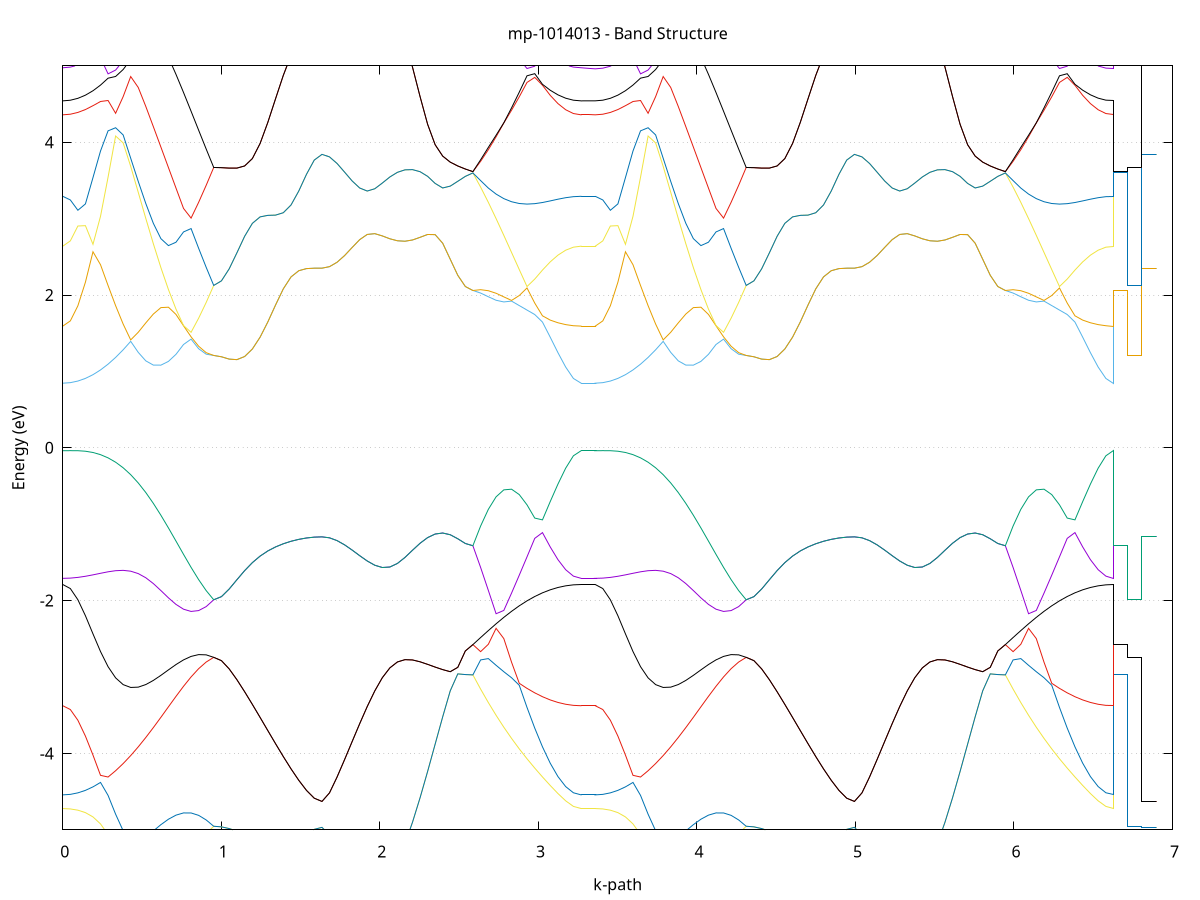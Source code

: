 set title 'mp-1014013 - Band Structure'
set xlabel 'k-path'
set ylabel 'Energy (eV)'
set grid y
set yrange [-5:5]
set terminal png size 800,600
set output 'mp-1014013_bands_gnuplot.png'
plot '-' using 1:2 with lines notitle, '-' using 1:2 with lines notitle, '-' using 1:2 with lines notitle, '-' using 1:2 with lines notitle, '-' using 1:2 with lines notitle, '-' using 1:2 with lines notitle, '-' using 1:2 with lines notitle, '-' using 1:2 with lines notitle, '-' using 1:2 with lines notitle, '-' using 1:2 with lines notitle, '-' using 1:2 with lines notitle, '-' using 1:2 with lines notitle, '-' using 1:2 with lines notitle, '-' using 1:2 with lines notitle, '-' using 1:2 with lines notitle, '-' using 1:2 with lines notitle, '-' using 1:2 with lines notitle, '-' using 1:2 with lines notitle, '-' using 1:2 with lines notitle, '-' using 1:2 with lines notitle, '-' using 1:2 with lines notitle, '-' using 1:2 with lines notitle, '-' using 1:2 with lines notitle, '-' using 1:2 with lines notitle
0.000000 -15.008397
0.047601 -15.000997
0.095202 -14.978597
0.142803 -14.941497
0.190404 -14.889497
0.238005 -14.822697
0.285606 -14.741297
0.333208 -14.645397
0.380809 -14.534997
0.428410 -14.410397
0.476011 -14.271797
0.523612 -14.119297
0.571213 -13.953297
0.618814 -13.773997
0.666415 -13.581897
0.714016 -13.377497
0.761617 -13.161297
0.809218 -12.933997
0.856819 -12.696397
0.904420 -12.449597
0.952021 -12.194697
0.952021 -12.194697
1.000794 -12.191097
1.049567 -12.180097
1.098339 -12.162297
1.147112 -12.138097
1.195885 -12.108197
1.244657 -12.073697
1.293430 -12.035797
1.342203 -11.996297
1.390976 -11.956897
1.439748 -11.919997
1.488521 -11.887697
1.537294 -11.862597
1.586066 -11.846597
1.634839 -11.840997
1.634839 -11.840997
1.682440 -11.873397
1.730041 -11.963097
1.777642 -12.093197
1.825243 -12.246897
1.872844 -12.411997
1.920445 -12.579997
1.968046 -12.745597
2.015647 -12.905097
2.063249 -13.056197
2.110850 -13.197197
2.158451 -13.326997
2.206052 -13.444597
2.253653 -13.549497
2.301254 -13.641097
2.348855 -13.719197
2.396456 -13.783397
2.444057 -13.833497
2.491658 -13.869397
2.539259 -13.890997
2.586860 -13.898197
2.586860 -13.898197
2.635633 -14.035797
2.684406 -14.168197
2.733178 -14.293797
2.781951 -14.411597
2.830724 -14.520597
2.879496 -14.619897
2.928269 -14.708997
2.977042 -14.787197
3.025814 -14.854097
3.074587 -14.909297
3.123360 -14.952497
3.172132 -14.983497
3.220905 -15.002197
3.269678 -15.008397
3.269678 -15.008397
3.314258 -15.008397
3.358837 -15.008397
3.358837 -15.008397
3.406439 -15.000997
3.454040 -14.978597
3.501641 -14.941497
3.549242 -14.889497
3.596843 -14.822697
3.644444 -14.741297
3.692045 -14.645397
3.739646 -14.534997
3.787247 -14.410397
3.834848 -14.271797
3.882449 -14.119297
3.930050 -13.953297
3.977651 -13.773997
4.025252 -13.581897
4.072854 -13.377497
4.120455 -13.161297
4.168056 -12.933997
4.215657 -12.696397
4.263258 -12.449597
4.310859 -12.194697
4.310859 -12.194697
4.359632 -12.191097
4.408404 -12.180097
4.457177 -12.162297
4.505950 -12.138097
4.554722 -12.108197
4.603495 -12.073697
4.652268 -12.035797
4.701040 -11.996297
4.749813 -11.956897
4.798586 -11.919997
4.847358 -11.887697
4.896131 -11.862597
4.944904 -11.846597
4.993676 -11.840997
4.993676 -11.840997
5.041277 -11.873397
5.088878 -11.963097
5.136480 -12.093197
5.184081 -12.246897
5.231682 -12.411997
5.279283 -12.579997
5.326884 -12.745597
5.374485 -12.905097
5.422086 -13.056197
5.469687 -13.197197
5.517288 -13.326997
5.564889 -13.444597
5.612490 -13.549497
5.660091 -13.641097
5.707692 -13.719197
5.755293 -13.783397
5.802895 -13.833497
5.850496 -13.869397
5.898097 -13.890997
5.945698 -13.898197
5.945698 -13.898197
5.994470 -14.035797
6.043243 -14.168197
6.092016 -14.293797
6.140788 -14.411597
6.189561 -14.520597
6.238334 -14.619897
6.287107 -14.708997
6.335879 -14.787197
6.384652 -14.854097
6.433425 -14.909297
6.482197 -14.952497
6.530970 -14.983497
6.579743 -15.002197
6.628515 -15.008397
6.628515 -13.898197
6.673095 -13.898197
6.717675 -13.898197
6.717675 -12.194697
6.762255 -12.194697
6.806835 -12.194697
6.806835 -11.840997
6.851414 -11.840997
6.895994 -11.840997
e
0.000000 -12.536397
0.047601 -12.528697
0.095202 -12.505397
0.142803 -12.466497
0.190404 -12.412197
0.238005 -12.342397
0.285606 -12.257197
0.333208 -12.156597
0.380809 -12.040697
0.428410 -11.909497
0.476011 -11.763197
0.523612 -11.601697
0.571213 -11.425397
0.618814 -11.234197
0.666415 -11.028297
0.714016 -10.867097
0.761617 -11.131097
0.809218 -11.398897
0.856819 -11.667297
0.904420 -11.933297
0.952021 -12.194697
0.952021 -12.194697
1.000794 -12.191097
1.049567 -12.180097
1.098339 -12.162297
1.147112 -12.138097
1.195885 -12.108197
1.244657 -12.073697
1.293430 -12.035797
1.342203 -11.996297
1.390976 -11.956897
1.439748 -11.919997
1.488521 -11.887697
1.537294 -11.862597
1.586066 -11.846597
1.634839 -11.840997
1.634839 -11.840997
1.682440 -11.873397
1.730041 -11.963097
1.777642 -12.093197
1.825243 -12.246897
1.872844 -12.411997
1.920445 -12.579997
1.968046 -12.745597
2.015647 -12.905097
2.063249 -13.056197
2.110850 -13.197197
2.158451 -13.326997
2.206052 -13.444597
2.253653 -13.549497
2.301254 -13.641097
2.348855 -13.719197
2.396456 -13.783397
2.444057 -13.833497
2.491658 -13.869397
2.539259 -13.890997
2.586860 -13.898197
2.586860 -13.898197
2.635633 -13.756697
2.684406 -13.613297
2.733178 -13.469997
2.781951 -13.329197
2.830724 -13.193297
2.879496 -13.064797
2.928269 -12.946397
2.977042 -12.840297
3.025814 -12.748497
3.074587 -12.672497
3.123360 -12.612997
3.172132 -12.570397
3.220905 -12.544897
3.269678 -12.536397
3.269678 -12.536397
3.314258 -12.536397
3.358837 -12.536397
3.358837 -12.536397
3.406439 -12.528697
3.454040 -12.505397
3.501641 -12.466497
3.549242 -12.412197
3.596843 -12.342397
3.644444 -12.257197
3.692045 -12.156597
3.739646 -12.040697
3.787247 -11.909497
3.834848 -11.763197
3.882449 -11.601697
3.930050 -11.425397
3.977651 -11.234197
4.025252 -11.028297
4.072854 -10.867097
4.120455 -11.131097
4.168056 -11.398997
4.215657 -11.667297
4.263258 -11.933297
4.310859 -12.194697
4.310859 -12.194697
4.359632 -12.191097
4.408404 -12.180097
4.457177 -12.162297
4.505950 -12.138097
4.554722 -12.108197
4.603495 -12.073697
4.652268 -12.035797
4.701040 -11.996297
4.749813 -11.956897
4.798586 -11.919997
4.847358 -11.887697
4.896131 -11.862597
4.944904 -11.846597
4.993676 -11.840997
4.993676 -11.840997
5.041277 -11.873397
5.088878 -11.963097
5.136480 -12.093197
5.184081 -12.246897
5.231682 -12.411997
5.279283 -12.579997
5.326884 -12.745597
5.374485 -12.905097
5.422086 -13.056197
5.469687 -13.197197
5.517288 -13.326997
5.564889 -13.444597
5.612490 -13.549497
5.660091 -13.641097
5.707692 -13.719197
5.755293 -13.783397
5.802895 -13.833497
5.850496 -13.869397
5.898097 -13.890997
5.945698 -13.898197
5.945698 -13.898197
5.994470 -13.756697
6.043243 -13.613297
6.092016 -13.469997
6.140788 -13.329197
6.189561 -13.193297
6.238334 -13.064797
6.287107 -12.946397
6.335879 -12.840297
6.384652 -12.748497
6.433425 -12.672497
6.482197 -12.612997
6.530970 -12.570397
6.579743 -12.544897
6.628515 -12.536397
6.628515 -13.898197
6.673095 -13.898197
6.717675 -13.898197
6.717675 -12.194697
6.762255 -12.194697
6.806835 -12.194697
6.806835 -11.840997
6.851414 -11.840997
6.895994 -11.840997
e
0.000000 -9.184197
0.047601 -9.186797
0.095202 -9.194997
0.142803 -9.209997
0.190404 -9.234097
0.238005 -9.270097
0.285606 -9.321597
0.333208 -9.392697
0.380809 -9.487397
0.428410 -9.608897
0.476011 -9.758897
0.523612 -9.937197
0.571213 -10.141297
0.618814 -10.367497
0.666415 -10.610997
0.714016 -10.807997
0.761617 -10.573297
0.809218 -10.324697
0.856819 -10.062197
0.904420 -9.786297
0.952021 -9.497497
0.952021 -9.497497
1.000794 -9.500697
1.049567 -9.510297
1.098339 -9.526397
1.147112 -9.548697
1.195885 -9.576997
1.244657 -9.610797
1.293430 -9.648897
1.342203 -9.689797
1.390976 -9.731497
1.439748 -9.771397
1.488521 -9.806697
1.537294 -9.834497
1.586066 -9.852297
1.634839 -9.858497
1.634839 -9.858497
1.682440 -9.819197
1.730041 -9.709597
1.777642 -9.548297
1.825243 -9.355697
1.872844 -9.149497
1.920445 -8.945197
1.968046 -8.757297
2.015647 -8.598297
2.063249 -8.477197
2.110850 -8.396397
2.158451 -8.352297
2.206052 -8.336797
2.253653 -8.340997
2.301254 -8.356997
2.348855 -8.378497
2.396456 -8.400997
2.444057 -8.421297
2.491658 -8.437097
2.539259 -8.447197
2.586860 -8.450597
2.586860 -8.450597
2.635633 -8.609997
2.684406 -8.752297
2.733178 -8.876397
2.781951 -8.981197
2.830724 -9.066297
2.879496 -9.131497
2.928269 -9.176997
2.977042 -9.204397
3.025814 -9.215997
3.074587 -9.215397
3.123360 -9.207197
3.172132 -9.196297
3.220905 -9.187497
3.269678 -9.184197
3.269678 -9.184197
3.314258 -9.184197
3.358837 -9.184197
3.358837 -9.184197
3.406439 -9.186797
3.454040 -9.194997
3.501641 -9.209997
3.549242 -9.234097
3.596843 -9.269997
3.644444 -9.321597
3.692045 -9.392697
3.739646 -9.487397
3.787247 -9.608897
3.834848 -9.758897
3.882449 -9.937197
3.930050 -10.141297
3.977651 -10.367497
4.025252 -10.610997
4.072854 -10.807997
4.120455 -10.573297
4.168056 -10.324697
4.215657 -10.062197
4.263258 -9.786297
4.310859 -9.497497
4.310859 -9.497497
4.359632 -9.500697
4.408404 -9.510297
4.457177 -9.526397
4.505950 -9.548697
4.554722 -9.576997
4.603495 -9.610797
4.652268 -9.648897
4.701040 -9.689797
4.749813 -9.731497
4.798586 -9.771397
4.847358 -9.806697
4.896131 -9.834497
4.944904 -9.852297
4.993676 -9.858497
4.993676 -9.858497
5.041277 -9.819197
5.088878 -9.709597
5.136480 -9.548297
5.184081 -9.355697
5.231682 -9.149497
5.279283 -8.945197
5.326884 -8.757297
5.374485 -8.598297
5.422086 -8.477197
5.469687 -8.396397
5.517288 -8.352297
5.564889 -8.336797
5.612490 -8.340997
5.660091 -8.356997
5.707692 -8.378497
5.755293 -8.400997
5.802895 -8.421297
5.850496 -8.437097
5.898097 -8.447197
5.945698 -8.450597
5.945698 -8.450597
5.994470 -8.609997
6.043243 -8.752297
6.092016 -8.876397
6.140788 -8.981197
6.189561 -9.066297
6.238334 -9.131497
6.287107 -9.176997
6.335879 -9.204397
6.384652 -9.215997
6.433425 -9.215397
6.482197 -9.207197
6.530970 -9.196297
6.579743 -9.187497
6.628515 -9.184197
6.628515 -8.450597
6.673095 -8.450597
6.717675 -8.450597
6.717675 -9.497497
6.762255 -9.497497
6.806835 -9.497497
6.806835 -9.858497
6.851414 -9.858497
6.895994 -9.858497
e
0.000000 -5.707597
0.047601 -5.701897
0.095202 -5.684897
0.142803 -5.656697
0.190404 -5.617497
0.238005 -5.567897
0.285606 -5.508497
0.333208 -5.439997
0.380809 -5.505497
0.428410 -5.798397
0.476011 -6.122497
0.523612 -6.465697
0.571213 -6.818797
0.618814 -7.175197
0.666415 -7.530297
0.714016 -7.880597
0.761617 -8.223897
0.809218 -8.558397
0.856819 -8.882797
0.904420 -9.196097
0.952021 -9.497497
0.952021 -9.497497
1.000794 -9.500697
1.049567 -9.510297
1.098339 -9.526397
1.147112 -9.548697
1.195885 -9.576997
1.244657 -9.610797
1.293430 -9.648897
1.342203 -9.689797
1.390976 -9.731497
1.439748 -9.771397
1.488521 -9.806697
1.537294 -9.834497
1.586066 -9.852297
1.634839 -9.858497
1.634839 -9.858497
1.682440 -9.819197
1.730041 -9.709597
1.777642 -9.548297
1.825243 -9.355697
1.872844 -9.149497
1.920445 -8.945197
1.968046 -8.757297
2.015647 -8.598297
2.063249 -8.477197
2.110850 -8.396397
2.158451 -8.352297
2.206052 -8.336797
2.253653 -8.340997
2.301254 -8.356997
2.348855 -8.378497
2.396456 -8.400997
2.444057 -8.421297
2.491658 -8.437097
2.539259 -8.447197
2.586860 -8.450597
2.586860 -8.450597
2.635633 -8.275197
2.684406 -8.085097
2.733178 -7.881797
2.781951 -7.666897
2.830724 -7.442097
2.879496 -7.209697
2.928269 -6.972297
2.977042 -6.733297
3.025814 -6.497097
3.074587 -6.269697
3.123360 -6.059897
3.172132 -5.881297
3.220905 -5.754697
3.269678 -5.707597
3.269678 -5.707597
3.314258 -5.707597
3.358837 -5.707597
3.358837 -5.707597
3.406439 -5.701897
3.454040 -5.684897
3.501641 -5.656697
3.549242 -5.617497
3.596843 -5.567897
3.644444 -5.508497
3.692045 -5.439997
3.739646 -5.505497
3.787247 -5.798397
3.834848 -6.122497
3.882449 -6.465697
3.930050 -6.818797
3.977651 -7.175197
4.025252 -7.530297
4.072854 -7.880597
4.120455 -8.223897
4.168056 -8.558397
4.215657 -8.882797
4.263258 -9.196097
4.310859 -9.497497
4.310859 -9.497497
4.359632 -9.500697
4.408404 -9.510297
4.457177 -9.526397
4.505950 -9.548697
4.554722 -9.576997
4.603495 -9.610797
4.652268 -9.648897
4.701040 -9.689797
4.749813 -9.731497
4.798586 -9.771397
4.847358 -9.806697
4.896131 -9.834497
4.944904 -9.852297
4.993676 -9.858497
4.993676 -9.858497
5.041277 -9.819197
5.088878 -9.709597
5.136480 -9.548297
5.184081 -9.355697
5.231682 -9.149497
5.279283 -8.945197
5.326884 -8.757297
5.374485 -8.598297
5.422086 -8.477197
5.469687 -8.396397
5.517288 -8.352297
5.564889 -8.336797
5.612490 -8.340997
5.660091 -8.356997
5.707692 -8.378497
5.755293 -8.400997
5.802895 -8.421297
5.850496 -8.437097
5.898097 -8.447197
5.945698 -8.450597
5.945698 -8.450597
5.994470 -8.275197
6.043243 -8.085097
6.092016 -7.881797
6.140788 -7.666897
6.189561 -7.442097
6.238334 -7.209697
6.287107 -6.972297
6.335879 -6.733297
6.384652 -6.497097
6.433425 -6.269697
6.482197 -6.059897
6.530970 -5.881297
6.579743 -5.754697
6.628515 -5.707597
6.628515 -8.450597
6.673095 -8.450597
6.717675 -8.450597
6.717675 -9.497497
6.762255 -9.497497
6.806835 -9.497497
6.806835 -9.858497
6.851414 -9.858497
6.895994 -9.858497
e
0.000000 -4.722197
0.047601 -4.727197
0.095202 -4.743397
0.142803 -4.775597
0.190404 -4.831797
0.238005 -4.923397
0.285606 -5.062397
0.333208 -5.256897
0.380809 -5.363497
0.428410 -5.280597
0.476011 -5.332097
0.523612 -5.426897
0.571213 -5.478997
0.618814 -5.491597
0.666415 -5.469497
0.714016 -5.418397
0.761617 -5.344397
0.809218 -5.253897
0.856819 -5.153497
0.904420 -5.050897
0.952021 -4.953897
0.952021 -4.953897
1.000794 -4.961797
1.049567 -4.984197
1.098339 -5.017497
1.147112 -5.056897
1.195885 -5.096697
1.244657 -5.131197
1.293430 -5.155597
1.342203 -5.166297
1.390976 -5.160797
1.439748 -5.138097
1.488521 -5.098997
1.537294 -5.047397
1.586066 -4.994397
1.634839 -4.968397
1.634839 -4.968397
1.682440 -5.067197
1.730041 -5.233797
1.777642 -5.395397
1.825243 -5.535297
1.872844 -5.644197
1.920445 -5.713097
1.968046 -5.732097
2.015647 -5.691897
2.063249 -5.585997
2.110850 -5.414097
2.158451 -5.182097
2.206052 -4.900597
2.253653 -4.581497
2.301254 -4.236997
2.348855 -3.879097
2.396456 -3.521297
2.444057 -3.180997
2.491658 -2.959197
2.539259 -2.968197
2.586860 -2.972397
2.586860 -2.972397
2.635633 -3.158597
2.684406 -3.334897
2.733178 -3.501097
2.781951 -3.657297
2.830724 -3.803797
2.879496 -3.941197
2.928269 -4.070297
2.977042 -4.192297
3.025814 -4.308497
3.074587 -4.419697
3.123360 -4.525497
3.172132 -4.621097
3.220905 -4.693797
3.269678 -4.722197
3.269678 -4.722197
3.314258 -4.722197
3.358837 -4.722197
3.358837 -4.722197
3.406439 -4.727197
3.454040 -4.743397
3.501641 -4.775597
3.549242 -4.831797
3.596843 -4.923397
3.644444 -5.062397
3.692045 -5.256897
3.739646 -5.363497
3.787247 -5.280597
3.834848 -5.332097
3.882449 -5.426897
3.930050 -5.478997
3.977651 -5.491597
4.025252 -5.469497
4.072854 -5.418397
4.120455 -5.344397
4.168056 -5.253897
4.215657 -5.153497
4.263258 -5.050897
4.310859 -4.953897
4.310859 -4.953897
4.359632 -4.961797
4.408404 -4.984197
4.457177 -5.017497
4.505950 -5.056897
4.554722 -5.096697
4.603495 -5.131197
4.652268 -5.155597
4.701040 -5.166297
4.749813 -5.160797
4.798586 -5.138097
4.847358 -5.098997
4.896131 -5.047397
4.944904 -4.994397
4.993676 -4.968397
4.993676 -4.968397
5.041277 -5.067197
5.088878 -5.233797
5.136480 -5.395397
5.184081 -5.535297
5.231682 -5.644197
5.279283 -5.713097
5.326884 -5.732097
5.374485 -5.691897
5.422086 -5.585997
5.469687 -5.414097
5.517288 -5.182097
5.564889 -4.900597
5.612490 -4.581497
5.660091 -4.236997
5.707692 -3.879097
5.755293 -3.521297
5.802895 -3.180997
5.850496 -2.959197
5.898097 -2.968197
5.945698 -2.972397
5.945698 -2.972397
5.994470 -3.158597
6.043243 -3.334897
6.092016 -3.501097
6.140788 -3.657297
6.189561 -3.803797
6.238334 -3.941197
6.287107 -4.070297
6.335879 -4.192297
6.384652 -4.308497
6.433425 -4.419697
6.482197 -4.525497
6.530970 -4.621097
6.579743 -4.693797
6.628515 -4.722197
6.628515 -2.972397
6.673095 -2.972397
6.717675 -2.972397
6.717675 -4.953897
6.762255 -4.953897
6.806835 -4.953897
6.806835 -4.968397
6.851414 -4.968397
6.895994 -4.968397
e
0.000000 -4.542997
0.047601 -4.536497
0.095202 -4.516697
0.142803 -4.483997
0.190404 -4.438297
0.238005 -4.380097
0.285606 -4.550197
0.333208 -4.795897
0.380809 -5.013097
0.428410 -5.193497
0.476011 -5.192997
0.523612 -5.103497
0.571213 -5.015297
0.618814 -4.932897
0.666415 -4.861797
0.714016 -4.808497
0.761617 -4.779497
0.809218 -4.779797
0.856819 -4.811197
0.904420 -4.871297
0.952021 -4.953897
0.952021 -4.953897
1.000794 -4.961797
1.049567 -4.984197
1.098339 -5.017497
1.147112 -5.056897
1.195885 -5.096697
1.244657 -5.131197
1.293430 -5.155597
1.342203 -5.166297
1.390976 -5.160797
1.439748 -5.138097
1.488521 -5.098997
1.537294 -5.047397
1.586066 -4.994397
1.634839 -4.968397
1.634839 -4.968397
1.682440 -5.067197
1.730041 -5.233797
1.777642 -5.395397
1.825243 -5.535297
1.872844 -5.644197
1.920445 -5.713097
1.968046 -5.732097
2.015647 -5.691897
2.063249 -5.585997
2.110850 -5.414097
2.158451 -5.182097
2.206052 -4.900597
2.253653 -4.581497
2.301254 -4.236997
2.348855 -3.879097
2.396456 -3.521297
2.444057 -3.180997
2.491658 -2.959197
2.539259 -2.968197
2.586860 -2.972397
2.586860 -2.972397
2.635633 -2.776497
2.684406 -2.758997
2.733178 -2.846897
2.781951 -2.930897
2.830724 -3.009797
2.879496 -3.108697
2.928269 -3.398297
2.977042 -3.668797
3.025814 -3.914197
3.074587 -4.127897
3.123360 -4.303497
3.172132 -4.434497
3.220905 -4.515597
3.269678 -4.542997
3.269678 -4.542997
3.314258 -4.542997
3.358837 -4.542997
3.358837 -4.542997
3.406439 -4.536497
3.454040 -4.516697
3.501641 -4.483997
3.549242 -4.438297
3.596843 -4.380097
3.644444 -4.550197
3.692045 -4.795897
3.739646 -5.013097
3.787247 -5.193497
3.834848 -5.192997
3.882449 -5.103497
3.930050 -5.015297
3.977651 -4.932897
4.025252 -4.861797
4.072854 -4.808497
4.120455 -4.779497
4.168056 -4.779797
4.215657 -4.811197
4.263258 -4.871297
4.310859 -4.953897
4.310859 -4.953897
4.359632 -4.961797
4.408404 -4.984197
4.457177 -5.017497
4.505950 -5.056897
4.554722 -5.096697
4.603495 -5.131197
4.652268 -5.155597
4.701040 -5.166297
4.749813 -5.160797
4.798586 -5.138097
4.847358 -5.098997
4.896131 -5.047397
4.944904 -4.994397
4.993676 -4.968397
4.993676 -4.968397
5.041277 -5.067197
5.088878 -5.233797
5.136480 -5.395397
5.184081 -5.535297
5.231682 -5.644197
5.279283 -5.713097
5.326884 -5.732097
5.374485 -5.691897
5.422086 -5.585997
5.469687 -5.414097
5.517288 -5.182097
5.564889 -4.900597
5.612490 -4.581497
5.660091 -4.236997
5.707692 -3.879097
5.755293 -3.521297
5.802895 -3.180997
5.850496 -2.959197
5.898097 -2.968197
5.945698 -2.972397
5.945698 -2.972397
5.994470 -2.776497
6.043243 -2.758997
6.092016 -2.846897
6.140788 -2.930897
6.189561 -3.009797
6.238334 -3.108697
6.287107 -3.398297
6.335879 -3.668797
6.384652 -3.914197
6.433425 -4.127897
6.482197 -4.303497
6.530970 -4.434497
6.579743 -4.515597
6.628515 -4.542997
6.628515 -2.972397
6.673095 -2.972397
6.717675 -2.972397
6.717675 -4.953897
6.762255 -4.953897
6.806835 -4.953897
6.806835 -4.968397
6.851414 -4.968397
6.895994 -4.968397
e
0.000000 -3.376097
0.047601 -3.426097
0.095202 -3.566397
0.142803 -3.773997
0.190404 -4.022197
0.238005 -4.287297
0.285606 -4.309497
0.333208 -4.226997
0.380809 -4.133097
0.428410 -4.028697
0.476011 -3.914497
0.523612 -3.791897
0.571213 -3.662297
0.618814 -3.527597
0.666415 -3.390297
0.714016 -3.253797
0.761617 -3.121697
0.809218 -2.999097
0.856819 -2.891397
0.904420 -2.804297
0.952021 -2.742697
0.952021 -2.742697
1.000794 -2.785897
1.049567 -2.893997
1.098339 -3.035497
1.147112 -3.192997
1.195885 -3.358997
1.244657 -3.529497
1.293430 -3.701997
1.342203 -3.873697
1.390976 -4.041697
1.439748 -4.202597
1.488521 -4.352297
1.537294 -4.484597
1.586066 -4.586497
1.634839 -4.628997
1.634839 -4.628997
1.682440 -4.516797
1.730041 -4.309897
1.777642 -4.080897
1.825243 -3.845197
1.872844 -3.611197
1.920445 -3.386797
1.968046 -3.182097
2.015647 -3.009097
2.063249 -2.880497
2.110850 -2.803197
2.158451 -2.772997
2.206052 -2.776897
2.253653 -2.800997
2.301254 -2.834497
2.348855 -2.870197
2.396456 -2.903397
2.444057 -2.930597
2.491658 -2.873697
2.539259 -2.658997
2.586860 -2.575897
2.586860 -2.575897
2.635633 -2.668197
2.684406 -2.571697
2.733178 -2.363097
2.781951 -2.497197
2.830724 -2.806097
2.879496 -3.082697
2.928269 -3.148897
2.977042 -3.207497
3.025814 -3.258097
3.074587 -3.300097
3.123360 -3.333097
3.172132 -3.356897
3.220905 -3.371297
3.269678 -3.376097
3.269678 -3.376097
3.314258 -3.376097
3.358837 -3.376097
3.358837 -3.376097
3.406439 -3.426097
3.454040 -3.566397
3.501641 -3.773997
3.549242 -4.022197
3.596843 -4.287297
3.644444 -4.309397
3.692045 -4.226997
3.739646 -4.133097
3.787247 -4.028697
3.834848 -3.914497
3.882449 -3.791897
3.930050 -3.662297
3.977651 -3.527597
4.025252 -3.390297
4.072854 -3.253697
4.120455 -3.121797
4.168056 -2.999097
4.215657 -2.891397
4.263258 -2.804297
4.310859 -2.742697
4.310859 -2.742697
4.359632 -2.785897
4.408404 -2.893997
4.457177 -3.035497
4.505950 -3.192997
4.554722 -3.358997
4.603495 -3.529497
4.652268 -3.701997
4.701040 -3.873697
4.749813 -4.041697
4.798586 -4.202597
4.847358 -4.352297
4.896131 -4.484597
4.944904 -4.586497
4.993676 -4.628997
4.993676 -4.628997
5.041277 -4.516797
5.088878 -4.309897
5.136480 -4.080897
5.184081 -3.845197
5.231682 -3.611197
5.279283 -3.386797
5.326884 -3.182097
5.374485 -3.009097
5.422086 -2.880497
5.469687 -2.803197
5.517288 -2.772997
5.564889 -2.776897
5.612490 -2.800997
5.660091 -2.834497
5.707692 -2.870197
5.755293 -2.903397
5.802895 -2.930597
5.850496 -2.873697
5.898097 -2.658997
5.945698 -2.575897
5.945698 -2.575897
5.994470 -2.668197
6.043243 -2.571697
6.092016 -2.363097
6.140788 -2.497197
6.189561 -2.806097
6.238334 -3.082697
6.287107 -3.148897
6.335879 -3.207497
6.384652 -3.258097
6.433425 -3.300097
6.482197 -3.333097
6.530970 -3.356897
6.579743 -3.371297
6.628515 -3.376097
6.628515 -2.575897
6.673095 -2.575897
6.717675 -2.575897
6.717675 -2.742697
6.762255 -2.742697
6.806835 -2.742697
6.806835 -4.628997
6.851414 -4.628997
6.895994 -4.628997
e
0.000000 -1.789397
0.047601 -1.842297
0.095202 -1.988597
0.142803 -2.198197
0.190404 -2.435497
0.238005 -2.667197
0.285606 -2.865197
0.333208 -3.011297
0.380809 -3.099897
0.428410 -3.136797
0.476011 -3.132797
0.523612 -3.098897
0.571213 -3.044797
0.618814 -2.978397
0.666415 -2.906897
0.714016 -2.837097
0.761617 -2.775997
0.809218 -2.730497
0.856819 -2.706897
0.904420 -2.710097
0.952021 -2.742697
0.952021 -2.742697
1.000794 -2.785897
1.049567 -2.893997
1.098339 -3.035497
1.147112 -3.192997
1.195885 -3.358997
1.244657 -3.529497
1.293430 -3.701997
1.342203 -3.873697
1.390976 -4.041697
1.439748 -4.202597
1.488521 -4.352297
1.537294 -4.484597
1.586066 -4.586497
1.634839 -4.628997
1.634839 -4.628997
1.682440 -4.516797
1.730041 -4.309897
1.777642 -4.080897
1.825243 -3.845197
1.872844 -3.611197
1.920445 -3.386797
1.968046 -3.182097
2.015647 -3.009097
2.063249 -2.880497
2.110850 -2.803197
2.158451 -2.772997
2.206052 -2.776897
2.253653 -2.800997
2.301254 -2.834497
2.348855 -2.870197
2.396456 -2.903397
2.444057 -2.930597
2.491658 -2.873697
2.539259 -2.658997
2.586860 -2.575897
2.586860 -2.575897
2.635633 -2.483397
2.684406 -2.392297
2.733178 -2.303797
2.781951 -2.219397
2.830724 -2.140497
2.879496 -2.067997
2.928269 -2.003097
2.977042 -1.946297
3.025814 -1.898097
3.074587 -1.858797
3.123360 -1.828297
3.172132 -1.806597
3.220905 -1.793697
3.269678 -1.789397
3.269678 -1.789397
3.314258 -1.789397
3.358837 -1.789397
3.358837 -1.789397
3.406439 -1.842197
3.454040 -1.988597
3.501641 -2.198197
3.549242 -2.435497
3.596843 -2.667197
3.644444 -2.865197
3.692045 -3.011297
3.739646 -3.099897
3.787247 -3.136797
3.834848 -3.132797
3.882449 -3.098897
3.930050 -3.044797
3.977651 -2.978397
4.025252 -2.906897
4.072854 -2.837097
4.120455 -2.775997
4.168056 -2.730497
4.215657 -2.706897
4.263258 -2.710097
4.310859 -2.742697
4.310859 -2.742697
4.359632 -2.785897
4.408404 -2.893997
4.457177 -3.035497
4.505950 -3.192997
4.554722 -3.358997
4.603495 -3.529497
4.652268 -3.701997
4.701040 -3.873697
4.749813 -4.041697
4.798586 -4.202597
4.847358 -4.352297
4.896131 -4.484597
4.944904 -4.586497
4.993676 -4.628997
4.993676 -4.628997
5.041277 -4.516797
5.088878 -4.309897
5.136480 -4.080897
5.184081 -3.845197
5.231682 -3.611197
5.279283 -3.386797
5.326884 -3.182097
5.374485 -3.009097
5.422086 -2.880497
5.469687 -2.803197
5.517288 -2.772997
5.564889 -2.776897
5.612490 -2.800997
5.660091 -2.834497
5.707692 -2.870197
5.755293 -2.903397
5.802895 -2.930597
5.850496 -2.873697
5.898097 -2.658997
5.945698 -2.575897
5.945698 -2.575897
5.994470 -2.483397
6.043243 -2.392297
6.092016 -2.303797
6.140788 -2.219397
6.189561 -2.140397
6.238334 -2.067997
6.287107 -2.003097
6.335879 -1.946297
6.384652 -1.898097
6.433425 -1.858797
6.482197 -1.828297
6.530970 -1.806597
6.579743 -1.793697
6.628515 -1.789397
6.628515 -2.575897
6.673095 -2.575897
6.717675 -2.575897
6.717675 -2.742697
6.762255 -2.742697
6.806835 -2.742697
6.806835 -4.628997
6.851414 -4.628997
6.895994 -4.628997
e
0.000000 -1.708697
0.047601 -1.705497
0.095202 -1.696197
0.142803 -1.681497
0.190404 -1.662897
0.238005 -1.642397
0.285606 -1.622897
0.333208 -1.608497
0.380809 -1.603997
0.428410 -1.614897
0.476011 -1.646297
0.523612 -1.700897
0.571213 -1.777197
0.618814 -1.868597
0.666415 -1.963897
0.714016 -2.049697
0.761617 -2.112597
0.809218 -2.141697
0.856819 -2.130697
0.904420 -2.078697
0.952021 -1.989297
0.952021 -1.989297
1.000794 -1.948097
1.049567 -1.848197
1.098339 -1.726697
1.147112 -1.607497
1.195885 -1.502897
1.244657 -1.417297
1.293430 -1.349797
1.342203 -1.297197
1.390976 -1.255897
1.439748 -1.223297
1.488521 -1.198297
1.537294 -1.180197
1.586066 -1.169197
1.634839 -1.165497
1.634839 -1.165497
1.682440 -1.178097
1.730041 -1.214497
1.777642 -1.270097
1.825243 -1.338497
1.872844 -1.411897
1.920445 -1.481397
1.968046 -1.536897
2.015647 -1.566697
2.063249 -1.560197
2.110850 -1.513597
2.158451 -1.434697
2.206052 -1.340597
2.253653 -1.249397
2.301254 -1.175397
2.348855 -1.128497
2.396456 -1.115197
2.444057 -1.137697
2.491658 -1.190497
2.539259 -1.252297
2.586860 -1.281797
2.586860 -1.281797
2.635633 -1.565997
2.684406 -1.866697
2.733178 -2.171697
2.781951 -2.128897
2.830724 -1.901797
2.879496 -1.666997
2.928269 -1.427497
2.977042 -1.185297
3.025814 -1.109797
3.074587 -1.296897
3.123360 -1.463697
3.172132 -1.595297
3.220905 -1.679597
3.269678 -1.708697
3.269678 -1.708697
3.314258 -1.708697
3.358837 -1.708697
3.358837 -1.708697
3.406439 -1.705497
3.454040 -1.696197
3.501641 -1.681497
3.549242 -1.662897
3.596843 -1.642397
3.644444 -1.622897
3.692045 -1.608497
3.739646 -1.603997
3.787247 -1.614897
3.834848 -1.646297
3.882449 -1.700897
3.930050 -1.777197
3.977651 -1.868597
4.025252 -1.963897
4.072854 -2.049697
4.120455 -2.112597
4.168056 -2.141697
4.215657 -2.130697
4.263258 -2.078697
4.310859 -1.989297
4.310859 -1.989297
4.359632 -1.948097
4.408404 -1.848197
4.457177 -1.726697
4.505950 -1.607497
4.554722 -1.502897
4.603495 -1.417297
4.652268 -1.349797
4.701040 -1.297197
4.749813 -1.255897
4.798586 -1.223297
4.847358 -1.198297
4.896131 -1.180197
4.944904 -1.169197
4.993676 -1.165497
4.993676 -1.165497
5.041277 -1.178097
5.088878 -1.214497
5.136480 -1.270097
5.184081 -1.338497
5.231682 -1.411897
5.279283 -1.481397
5.326884 -1.536897
5.374485 -1.566697
5.422086 -1.560197
5.469687 -1.513597
5.517288 -1.434697
5.564889 -1.340597
5.612490 -1.249397
5.660091 -1.175397
5.707692 -1.128497
5.755293 -1.115197
5.802895 -1.137697
5.850496 -1.190497
5.898097 -1.252297
5.945698 -1.281797
5.945698 -1.281797
5.994470 -1.565997
6.043243 -1.866697
6.092016 -2.171697
6.140788 -2.128897
6.189561 -1.901797
6.238334 -1.666997
6.287107 -1.427497
6.335879 -1.185297
6.384652 -1.109797
6.433425 -1.296897
6.482197 -1.463697
6.530970 -1.595297
6.579743 -1.679597
6.628515 -1.708697
6.628515 -1.281797
6.673095 -1.281797
6.717675 -1.281797
6.717675 -1.989297
6.762255 -1.989297
6.806835 -1.989297
6.806835 -1.165497
6.851414 -1.165497
6.895994 -1.165497
e
0.000000 -0.037697
0.047601 -0.037097
0.095202 -0.037697
0.142803 -0.044497
0.190404 -0.060997
0.238005 -0.089497
0.285606 -0.131397
0.333208 -0.188297
0.380809 -0.261297
0.428410 -0.351697
0.476011 -0.459897
0.523612 -0.585397
0.571213 -0.727097
0.618814 -0.882597
0.666415 -1.048497
0.714016 -1.220797
0.761617 -1.394697
0.809218 -1.564797
0.856819 -1.724997
0.904420 -1.868897
0.952021 -1.989297
0.952021 -1.989297
1.000794 -1.948097
1.049567 -1.848197
1.098339 -1.726697
1.147112 -1.607497
1.195885 -1.502897
1.244657 -1.417297
1.293430 -1.349797
1.342203 -1.297197
1.390976 -1.255897
1.439748 -1.223297
1.488521 -1.198297
1.537294 -1.180197
1.586066 -1.169197
1.634839 -1.165497
1.634839 -1.165497
1.682440 -1.178097
1.730041 -1.214497
1.777642 -1.270097
1.825243 -1.338497
1.872844 -1.411897
1.920445 -1.481397
1.968046 -1.536897
2.015647 -1.566697
2.063249 -1.560197
2.110850 -1.513597
2.158451 -1.434697
2.206052 -1.340597
2.253653 -1.249397
2.301254 -1.175397
2.348855 -1.128497
2.396456 -1.115197
2.444057 -1.137697
2.491658 -1.190497
2.539259 -1.252297
2.586860 -1.281797
2.586860 -1.281797
2.635633 -1.023797
2.684406 -0.805097
2.733178 -0.641597
2.781951 -0.550197
2.830724 -0.541497
2.879496 -0.612497
2.928269 -0.746297
2.977042 -0.919597
3.025814 -0.943097
3.074587 -0.704397
3.123360 -0.475197
3.172132 -0.266697
3.220905 -0.104197
3.269678 -0.037697
3.269678 -0.037697
3.314258 -0.037697
3.358837 -0.037697
3.358837 -0.037697
3.406439 -0.037097
3.454040 -0.037697
3.501641 -0.044497
3.549242 -0.060997
3.596843 -0.089497
3.644444 -0.131397
3.692045 -0.188297
3.739646 -0.261397
3.787247 -0.351697
3.834848 -0.459897
3.882449 -0.585397
3.930050 -0.727097
3.977651 -0.882597
4.025252 -1.048497
4.072854 -1.220797
4.120455 -1.394697
4.168056 -1.564797
4.215657 -1.725097
4.263258 -1.868897
4.310859 -1.989297
4.310859 -1.989297
4.359632 -1.948097
4.408404 -1.848197
4.457177 -1.726697
4.505950 -1.607497
4.554722 -1.502897
4.603495 -1.417297
4.652268 -1.349797
4.701040 -1.297197
4.749813 -1.255897
4.798586 -1.223297
4.847358 -1.198297
4.896131 -1.180197
4.944904 -1.169197
4.993676 -1.165497
4.993676 -1.165497
5.041277 -1.178097
5.088878 -1.214497
5.136480 -1.270097
5.184081 -1.338497
5.231682 -1.411897
5.279283 -1.481397
5.326884 -1.536897
5.374485 -1.566697
5.422086 -1.560197
5.469687 -1.513597
5.517288 -1.434697
5.564889 -1.340597
5.612490 -1.249397
5.660091 -1.175397
5.707692 -1.128497
5.755293 -1.115197
5.802895 -1.137697
5.850496 -1.190497
5.898097 -1.252297
5.945698 -1.281797
5.945698 -1.281797
5.994470 -1.023797
6.043243 -0.805097
6.092016 -0.641597
6.140788 -0.550197
6.189561 -0.541497
6.238334 -0.612497
6.287107 -0.746297
6.335879 -0.919597
6.384652 -0.943097
6.433425 -0.704397
6.482197 -0.475197
6.530970 -0.266697
6.579743 -0.104197
6.628515 -0.037697
6.628515 -1.281797
6.673095 -1.281797
6.717675 -1.281797
6.717675 -1.989297
6.762255 -1.989297
6.806835 -1.989297
6.806835 -1.165497
6.851414 -1.165497
6.895994 -1.165497
e
0.000000 0.846103
0.047601 0.853103
0.095202 0.874103
0.142803 0.909003
0.190404 0.957603
0.238005 1.019803
0.285606 1.095203
0.333208 1.183403
0.380809 1.283403
0.428410 1.394003
0.476011 1.249503
0.523612 1.138403
0.571213 1.083103
0.618814 1.082403
0.666415 1.131503
0.714016 1.223903
0.761617 1.352803
0.809218 1.422903
0.856819 1.297503
0.904420 1.225803
0.952021 1.209203
0.952021 1.209203
1.000794 1.191903
1.049567 1.161503
1.098339 1.154503
1.147112 1.195303
1.195885 1.293903
1.244657 1.448703
1.293430 1.648003
1.342203 1.870103
1.390976 2.081103
1.439748 2.237403
1.488521 2.318403
1.537294 2.346203
1.586066 2.351503
1.634839 2.351703
1.634839 2.351703
1.682440 2.371703
1.730041 2.429203
1.777642 2.517103
1.825243 2.622603
1.872844 2.725203
1.920445 2.793303
1.968046 2.803703
2.015647 2.774003
2.063249 2.736403
2.110850 2.710403
2.158451 2.704403
2.206052 2.720903
2.253653 2.755603
2.301254 2.792903
2.348855 2.790703
2.396456 2.678403
2.444057 2.468603
2.491658 2.258103
2.539259 2.111603
2.586860 2.059603
2.586860 2.059603
2.635633 2.026003
2.684406 1.977703
2.733178 1.931703
2.781951 1.909803
2.830724 1.920703
2.879496 1.861903
2.928269 1.803303
2.977042 1.744803
3.025814 1.646203
3.074587 1.448703
3.123360 1.245903
3.172132 1.057603
3.220905 0.908103
3.269678 0.846103
3.269678 0.846103
3.314258 0.846103
3.358837 0.846103
3.358837 0.846103
3.406439 0.853103
3.454040 0.874103
3.501641 0.909003
3.549242 0.957603
3.596843 1.019803
3.644444 1.095203
3.692045 1.183403
3.739646 1.283403
3.787247 1.394003
3.834848 1.249503
3.882449 1.138403
3.930050 1.083103
3.977651 1.082403
4.025252 1.131503
4.072854 1.223903
4.120455 1.352803
4.168056 1.422903
4.215657 1.297503
4.263258 1.225803
4.310859 1.209203
4.310859 1.209203
4.359632 1.191903
4.408404 1.161503
4.457177 1.154503
4.505950 1.195303
4.554722 1.293903
4.603495 1.448703
4.652268 1.648003
4.701040 1.870103
4.749813 2.081103
4.798586 2.237403
4.847358 2.318403
4.896131 2.346203
4.944904 2.351503
4.993676 2.351703
4.993676 2.351703
5.041277 2.371703
5.088878 2.429203
5.136480 2.517103
5.184081 2.622703
5.231682 2.725203
5.279283 2.793303
5.326884 2.803703
5.374485 2.774003
5.422086 2.736403
5.469687 2.710403
5.517288 2.704403
5.564889 2.720903
5.612490 2.755603
5.660091 2.792903
5.707692 2.790703
5.755293 2.678403
5.802895 2.468603
5.850496 2.258103
5.898097 2.111503
5.945698 2.059603
5.945698 2.059603
5.994470 2.026003
6.043243 1.977703
6.092016 1.931703
6.140788 1.909803
6.189561 1.920703
6.238334 1.861903
6.287107 1.803303
6.335879 1.744803
6.384652 1.646203
6.433425 1.448703
6.482197 1.245903
6.530970 1.057603
6.579743 0.908103
6.628515 0.846103
6.628515 2.059603
6.673095 2.059603
6.717675 2.059603
6.717675 1.209203
6.762255 1.209203
6.806835 1.209203
6.806835 2.351703
6.851414 2.351703
6.895994 2.351703
e
0.000000 1.593403
0.047601 1.661703
0.095202 1.859503
0.142803 2.168603
0.190404 2.566403
0.238005 2.396703
0.285606 2.124303
0.333208 1.861103
0.380809 1.619903
0.428410 1.412603
0.476011 1.512903
0.523612 1.635503
0.571213 1.751303
0.618814 1.835503
0.666415 1.840903
0.714016 1.746203
0.761617 1.597703
0.809218 1.453203
0.856819 1.330203
0.904420 1.245803
0.952021 1.209203
0.952021 1.209203
1.000794 1.191903
1.049567 1.161503
1.098339 1.154503
1.147112 1.195303
1.195885 1.293903
1.244657 1.448703
1.293430 1.648003
1.342203 1.870103
1.390976 2.081103
1.439748 2.237403
1.488521 2.318403
1.537294 2.346203
1.586066 2.351503
1.634839 2.351703
1.634839 2.351703
1.682440 2.371703
1.730041 2.429203
1.777642 2.517103
1.825243 2.622603
1.872844 2.725203
1.920445 2.793303
1.968046 2.803703
2.015647 2.774003
2.063249 2.736403
2.110850 2.710403
2.158451 2.704403
2.206052 2.720903
2.253653 2.755603
2.301254 2.792903
2.348855 2.790703
2.396456 2.678403
2.444057 2.468603
2.491658 2.258103
2.539259 2.111603
2.586860 2.059603
2.586860 2.059603
2.635633 2.070103
2.684406 2.056703
2.733178 2.023303
2.781951 1.976103
2.830724 1.929303
2.879496 1.993703
2.928269 2.092703
2.977042 1.895003
3.025814 1.728203
3.074587 1.672103
3.123360 1.637203
3.172132 1.612903
3.220905 1.598303
3.269678 1.593403
3.269678 1.593403
3.314258 1.593403
3.358837 1.593403
3.358837 1.593403
3.406439 1.661703
3.454040 1.859503
3.501641 2.168603
3.549242 2.566403
3.596843 2.396703
3.644444 2.124303
3.692045 1.861103
3.739646 1.619903
3.787247 1.412603
3.834848 1.512903
3.882449 1.635503
3.930050 1.751303
3.977651 1.835503
4.025252 1.840903
4.072854 1.746203
4.120455 1.597703
4.168056 1.453203
4.215657 1.330203
4.263258 1.245803
4.310859 1.209203
4.310859 1.209203
4.359632 1.191903
4.408404 1.161503
4.457177 1.154503
4.505950 1.195303
4.554722 1.293903
4.603495 1.448703
4.652268 1.648003
4.701040 1.870103
4.749813 2.081103
4.798586 2.237403
4.847358 2.318403
4.896131 2.346203
4.944904 2.351503
4.993676 2.351703
4.993676 2.351703
5.041277 2.371703
5.088878 2.429203
5.136480 2.517103
5.184081 2.622703
5.231682 2.725203
5.279283 2.793303
5.326884 2.803703
5.374485 2.774003
5.422086 2.736403
5.469687 2.710403
5.517288 2.704403
5.564889 2.720903
5.612490 2.755603
5.660091 2.792903
5.707692 2.790703
5.755293 2.678403
5.802895 2.468603
5.850496 2.258103
5.898097 2.111503
5.945698 2.059603
5.945698 2.059603
5.994470 2.070103
6.043243 2.056703
6.092016 2.023303
6.140788 1.976103
6.189561 1.929303
6.238334 1.993703
6.287107 2.092703
6.335879 1.895003
6.384652 1.728203
6.433425 1.672103
6.482197 1.637203
6.530970 1.612903
6.579743 1.598303
6.628515 1.593403
6.628515 2.059603
6.673095 2.059603
6.717675 2.059603
6.717675 1.209203
6.762255 1.209203
6.806835 1.209203
6.806835 2.351703
6.851414 2.351703
6.895994 2.351703
e
0.000000 2.639903
0.047601 2.709003
0.095202 2.903703
0.142803 2.908503
0.190404 2.663803
0.238005 3.031003
0.285606 3.543103
0.333208 4.081803
0.380809 3.991303
0.428410 3.683903
0.476011 3.344703
0.523612 3.002903
0.571213 2.671703
0.618814 2.359303
0.666415 2.072003
0.714016 1.816103
0.761617 1.600503
0.809218 1.512103
0.856819 1.696703
0.904420 1.902503
0.952021 2.125803
0.952021 2.125803
1.000794 2.185903
1.049567 2.342903
1.098339 2.552603
1.147112 2.769203
1.195885 2.938803
1.244657 3.023203
1.293430 3.043203
1.342203 3.046303
1.390976 3.077603
1.439748 3.179103
1.488521 3.361603
1.537294 3.580903
1.586066 3.766303
1.634839 3.841403
1.634839 3.841403
1.682440 3.808603
1.730041 3.722403
1.777642 3.608903
1.825243 3.493603
1.872844 3.401303
1.920445 3.361503
1.968046 3.391503
2.015647 3.466203
2.063249 3.545803
2.110850 3.606503
2.158451 3.639003
2.206052 3.641803
2.253653 3.614903
2.301254 3.554103
2.348855 3.461103
2.396456 3.401703
2.444057 3.425903
2.491658 3.489103
2.539259 3.553403
2.586860 3.598403
2.586860 3.598403
2.635633 3.412903
2.684406 3.213103
2.733178 3.001303
2.781951 2.781503
2.830724 2.557703
2.879496 2.333403
2.928269 2.111203
2.977042 2.209203
3.025814 2.326903
3.074587 2.433903
3.123360 2.522103
3.172132 2.587103
3.220905 2.626703
3.269678 2.639903
3.269678 2.639903
3.314258 2.639903
3.358837 2.639903
3.358837 2.639903
3.406439 2.709003
3.454040 2.903703
3.501641 2.908503
3.549242 2.663803
3.596843 3.031003
3.644444 3.543103
3.692045 4.081803
3.739646 3.991303
3.787247 3.683903
3.834848 3.344703
3.882449 3.002903
3.930050 2.671703
3.977651 2.359303
4.025252 2.072003
4.072854 1.816103
4.120455 1.600503
4.168056 1.512103
4.215657 1.696703
4.263258 1.902503
4.310859 2.125803
4.310859 2.125803
4.359632 2.185903
4.408404 2.342903
4.457177 2.552603
4.505950 2.769203
4.554722 2.938803
4.603495 3.023203
4.652268 3.043203
4.701040 3.046303
4.749813 3.077603
4.798586 3.179103
4.847358 3.361603
4.896131 3.580903
4.944904 3.766303
4.993676 3.841403
4.993676 3.841403
5.041277 3.808603
5.088878 3.722403
5.136480 3.608903
5.184081 3.493603
5.231682 3.401303
5.279283 3.361503
5.326884 3.391503
5.374485 3.466203
5.422086 3.545803
5.469687 3.606503
5.517288 3.639003
5.564889 3.641803
5.612490 3.614903
5.660091 3.554103
5.707692 3.461103
5.755293 3.401703
5.802895 3.425903
5.850496 3.489103
5.898097 3.553403
5.945698 3.598403
5.945698 3.598403
5.994470 3.412903
6.043243 3.213103
6.092016 3.001303
6.140788 2.781503
6.189561 2.557703
6.238334 2.333403
6.287107 2.111203
6.335879 2.209203
6.384652 2.326903
6.433425 2.433903
6.482197 2.522103
6.530970 2.587103
6.579743 2.626703
6.628515 2.639903
6.628515 3.598403
6.673095 3.598403
6.717675 3.598403
6.717675 2.125803
6.762255 2.125803
6.806835 2.125803
6.806835 3.841403
6.851414 3.841403
6.895994 3.841403
e
0.000000 3.292603
0.047601 3.244803
0.095202 3.109903
0.142803 3.193103
0.190404 3.537503
0.238005 3.885603
0.285606 4.149803
0.333208 4.190203
0.380809 4.095903
0.428410 3.790703
0.476011 3.487303
0.523612 3.198203
0.571213 2.938803
0.618814 2.738103
0.666415 2.647303
0.714016 2.691503
0.761617 2.826303
0.809218 2.870203
0.856819 2.612603
0.904420 2.363503
0.952021 2.125803
0.952021 2.125803
1.000794 2.185903
1.049567 2.342903
1.098339 2.552603
1.147112 2.769203
1.195885 2.938803
1.244657 3.023203
1.293430 3.043203
1.342203 3.046303
1.390976 3.077603
1.439748 3.179103
1.488521 3.361603
1.537294 3.580903
1.586066 3.766303
1.634839 3.841403
1.634839 3.841403
1.682440 3.808603
1.730041 3.722403
1.777642 3.608903
1.825243 3.493603
1.872844 3.401303
1.920445 3.361503
1.968046 3.391503
2.015647 3.466203
2.063249 3.545803
2.110850 3.606503
2.158451 3.639003
2.206052 3.641803
2.253653 3.614903
2.301254 3.554103
2.348855 3.461103
2.396456 3.401703
2.444057 3.425903
2.491658 3.489103
2.539259 3.553403
2.586860 3.598403
2.586860 3.598403
2.635633 3.498403
2.684406 3.400403
2.733178 3.321703
2.781951 3.262203
2.830724 3.221503
2.879496 3.198303
2.928269 3.190703
2.977042 3.196203
3.025814 3.211303
3.074587 3.232203
3.123360 3.254603
3.172132 3.274303
3.220905 3.287803
3.269678 3.292603
3.269678 3.292603
3.314258 3.292603
3.358837 3.292603
3.358837 3.292603
3.406439 3.244803
3.454040 3.109903
3.501641 3.193203
3.549242 3.537503
3.596843 3.885603
3.644444 4.149803
3.692045 4.190203
3.739646 4.095903
3.787247 3.790703
3.834848 3.487303
3.882449 3.198203
3.930050 2.938803
3.977651 2.738103
4.025252 2.647303
4.072854 2.691503
4.120455 2.826303
4.168056 2.870203
4.215657 2.612603
4.263258 2.363503
4.310859 2.125803
4.310859 2.125803
4.359632 2.185903
4.408404 2.342903
4.457177 2.552603
4.505950 2.769203
4.554722 2.938803
4.603495 3.023203
4.652268 3.043203
4.701040 3.046303
4.749813 3.077603
4.798586 3.179103
4.847358 3.361603
4.896131 3.580903
4.944904 3.766303
4.993676 3.841403
4.993676 3.841403
5.041277 3.808603
5.088878 3.722403
5.136480 3.608903
5.184081 3.493603
5.231682 3.401303
5.279283 3.361503
5.326884 3.391503
5.374485 3.466203
5.422086 3.545803
5.469687 3.606503
5.517288 3.639003
5.564889 3.641803
5.612490 3.614903
5.660091 3.554103
5.707692 3.461103
5.755293 3.401703
5.802895 3.425903
5.850496 3.489103
5.898097 3.553403
5.945698 3.598403
5.945698 3.598403
5.994470 3.498403
6.043243 3.400403
6.092016 3.321703
6.140788 3.262203
6.189561 3.221503
6.238334 3.198303
6.287107 3.190703
6.335879 3.196203
6.384652 3.211303
6.433425 3.232203
6.482197 3.254603
6.530970 3.274303
6.579743 3.287803
6.628515 3.292603
6.628515 3.598403
6.673095 3.598403
6.717675 3.598403
6.717675 2.125803
6.762255 2.125803
6.806835 2.125803
6.806835 3.841403
6.851414 3.841403
6.895994 3.841403
e
0.000000 4.359303
0.047601 4.367103
0.095202 4.390503
0.142803 4.428503
0.190404 4.479003
0.238005 4.533803
0.285606 4.546803
0.333208 4.379403
0.380809 4.597603
0.428410 4.860503
0.476011 4.717203
0.523612 4.469003
0.571213 4.204503
0.618814 3.937103
0.666415 3.668803
0.714016 3.400603
0.761617 3.133703
0.809218 3.007103
0.856819 3.213403
0.904420 3.436103
0.952021 3.670103
0.952021 3.670103
1.000794 3.667403
1.049567 3.661703
1.098339 3.661803
1.147112 3.689903
1.195885 3.786803
1.244657 3.984603
1.293430 4.260803
1.342203 4.570303
1.390976 4.875503
1.439748 5.138903
1.488521 5.315103
1.537294 5.371603
1.586066 5.342403
1.634839 5.315903
1.634839 5.315903
1.682440 5.354603
1.730041 5.453403
1.777642 5.569203
1.825243 5.652803
1.872844 5.681203
1.920445 5.672203
1.968046 5.652103
2.015647 5.634403
2.063249 5.610403
2.110850 5.529903
2.158451 5.317603
2.206052 4.982703
2.253653 4.598103
2.301254 4.235803
2.348855 3.967703
2.396456 3.818703
2.444057 3.739703
2.491658 3.689603
2.539259 3.649703
2.586860 3.615303
2.586860 3.615303
2.635633 3.750503
2.684406 3.902903
2.733178 4.071403
2.781951 4.252503
2.830724 4.419403
2.879496 4.595703
2.928269 4.783303
2.977042 4.849403
3.025814 4.746303
3.074587 4.614503
3.123360 4.506403
3.172132 4.425803
3.220905 4.376103
3.269678 4.359303
3.269678 4.359303
3.314258 4.359303
3.358837 4.359203
3.358837 4.359203
3.406439 4.367103
3.454040 4.390403
3.501641 4.428403
3.549242 4.479003
3.596843 4.533703
3.644444 4.546803
3.692045 4.379403
3.739646 4.597603
3.787247 4.860503
3.834848 4.717203
3.882449 4.469003
3.930050 4.204503
3.977651 3.937103
4.025252 3.668803
4.072854 3.400603
4.120455 3.133703
4.168056 3.007103
4.215657 3.213403
4.263258 3.436103
4.310859 3.670103
4.310859 3.670103
4.359632 3.667403
4.408404 3.661703
4.457177 3.661803
4.505950 3.689903
4.554722 3.786803
4.603495 3.984603
4.652268 4.260803
4.701040 4.570303
4.749813 4.875503
4.798586 5.138903
4.847358 5.315103
4.896131 5.371603
4.944904 5.342303
4.993676 5.315903
4.993676 5.315903
5.041277 5.354603
5.088878 5.453403
5.136480 5.569203
5.184081 5.652803
5.231682 5.681203
5.279283 5.672203
5.326884 5.652103
5.374485 5.634403
5.422086 5.610403
5.469687 5.529903
5.517288 5.317603
5.564889 4.982703
5.612490 4.598103
5.660091 4.235803
5.707692 3.967703
5.755293 3.818703
5.802895 3.739703
5.850496 3.689603
5.898097 3.649703
5.945698 3.615303
5.945698 3.615303
5.994470 3.750503
6.043243 3.902903
6.092016 4.071403
6.140788 4.252503
6.189561 4.419403
6.238334 4.595703
6.287107 4.783303
6.335879 4.849703
6.384652 4.746003
6.433425 4.614303
6.482197 4.506203
6.530970 4.425803
6.579743 4.376003
6.628515 4.359203
6.628515 3.615303
6.673095 3.615303
6.717675 3.615303
6.717675 3.670103
6.762255 3.670103
6.806835 3.670103
6.806835 5.315903
6.851414 5.315903
6.895994 5.315903
e
0.000000 4.541903
0.047601 4.550303
0.095202 4.575203
0.142803 4.616603
0.190404 4.674403
0.238005 4.748503
0.285606 4.838803
0.333208 4.861303
0.380809 4.952603
0.428410 5.083203
0.476011 5.236903
0.523612 5.409903
0.571213 5.486603
0.618814 5.315603
0.666415 5.113003
0.714016 4.889003
0.761617 4.651403
0.809218 4.406303
0.856819 4.158503
0.904420 3.912003
0.952021 3.670103
0.952021 3.670103
1.000794 3.667403
1.049567 3.661703
1.098339 3.661803
1.147112 3.689903
1.195885 3.786803
1.244657 3.984603
1.293430 4.260803
1.342203 4.570303
1.390976 4.875503
1.439748 5.138903
1.488521 5.315103
1.537294 5.371603
1.586066 5.342403
1.634839 5.315903
1.634839 5.315903
1.682440 5.354603
1.730041 5.453403
1.777642 5.569203
1.825243 5.652803
1.872844 5.681203
1.920445 5.672203
1.968046 5.652103
2.015647 5.634403
2.063249 5.610403
2.110850 5.529903
2.158451 5.317603
2.206052 4.982703
2.253653 4.598103
2.301254 4.235803
2.348855 3.967703
2.396456 3.818703
2.444057 3.739703
2.491658 3.689603
2.539259 3.649703
2.586860 3.615303
2.586860 3.615303
2.635633 3.770403
2.684406 3.933003
2.733178 4.091803
2.781951 4.254403
2.830724 4.450003
2.879496 4.656203
2.928269 4.870103
2.977042 4.897903
3.025814 4.758403
3.074587 4.681403
3.123360 4.620703
3.172132 4.577003
3.220905 4.550703
3.269678 4.541903
3.269678 4.541903
3.314258 4.542203
3.358837 4.542403
3.358837 4.542403
3.406439 4.550703
3.454040 4.575603
3.501641 4.617003
3.549242 4.674803
3.596843 4.749003
3.644444 4.839303
3.692045 4.861203
3.739646 4.952503
3.787247 5.083103
3.834848 5.236903
3.882449 5.409803
3.930050 5.486603
3.977651 5.315603
4.025252 5.113003
4.072854 4.889003
4.120455 4.651403
4.168056 4.406303
4.215657 4.158503
4.263258 3.912003
4.310859 3.670103
4.310859 3.670103
4.359632 3.667403
4.408404 3.661703
4.457177 3.661803
4.505950 3.689903
4.554722 3.786803
4.603495 3.984603
4.652268 4.260803
4.701040 4.570303
4.749813 4.875503
4.798586 5.138903
4.847358 5.315103
4.896131 5.371603
4.944904 5.342303
4.993676 5.315903
4.993676 5.315903
5.041277 5.354603
5.088878 5.453403
5.136480 5.569203
5.184081 5.652803
5.231682 5.681203
5.279283 5.672203
5.326884 5.652103
5.374485 5.634403
5.422086 5.610403
5.469687 5.529903
5.517288 5.317603
5.564889 4.982703
5.612490 4.598103
5.660091 4.235803
5.707692 3.967703
5.755293 3.818703
5.802895 3.739703
5.850496 3.689603
5.898097 3.649703
5.945698 3.615303
5.945698 3.615303
5.994470 3.770403
6.043243 3.933003
6.092016 4.091803
6.140788 4.254403
6.189561 4.450003
6.238334 4.656203
6.287107 4.870103
6.335879 4.897403
6.384652 4.758803
6.433425 4.681803
6.482197 4.621203
6.530970 4.577503
6.579743 4.551203
6.628515 4.542403
6.628515 3.615303
6.673095 3.615303
6.717675 3.615303
6.717675 3.670103
6.762255 3.670103
6.806835 3.670103
6.806835 5.315903
6.851414 5.315903
6.895994 5.315903
e
0.000000 4.975303
0.047601 4.983903
0.095202 5.009703
0.142803 5.052803
0.190404 5.113103
0.238005 5.106603
0.285606 4.895603
0.333208 4.945203
0.380809 5.067303
0.428410 5.204903
0.476011 5.357403
0.523612 5.524103
0.571213 5.600803
0.618814 5.809103
0.666415 6.034503
0.714016 6.276603
0.761617 6.480103
0.809218 6.518303
0.856819 6.567103
0.904420 6.634203
0.952021 6.702503
0.952021 6.702503
1.000794 6.675703
1.049567 6.607103
1.098339 6.520603
1.147112 6.435603
1.195885 6.363403
1.244657 6.308903
1.293430 6.272203
1.342203 6.250403
1.390976 6.239003
1.439748 6.236803
1.488521 6.252103
1.537294 6.294603
1.586066 6.344203
1.634839 6.365403
1.634839 6.365403
1.682440 6.361203
1.730041 6.356403
1.777642 6.375203
1.825243 6.449403
1.872844 6.580203
1.920445 6.699403
1.968046 6.706303
2.015647 6.597703
2.063249 6.438603
2.110850 6.298603
2.158451 6.253503
2.206052 6.297703
2.253653 6.361203
2.301254 6.294703
2.348855 6.188603
2.396456 6.097703
2.444057 6.024503
2.491658 5.970203
2.539259 5.936403
2.586860 5.924903
2.586860 5.924903
2.635633 5.796903
2.684406 5.661203
2.733178 5.515303
2.781951 5.366303
2.830724 5.221703
2.879496 5.086703
2.928269 4.965503
2.977042 4.995503
3.025814 5.193103
3.074587 5.119503
3.123360 5.056503
3.172132 5.011403
3.220905 4.984303
3.269678 4.975303
3.269678 4.975303
3.314258 4.967803
3.358837 4.961303
3.358837 4.961303
3.406439 4.969903
3.454040 4.995503
3.501641 5.038103
3.549242 5.096303
3.596843 5.100403
3.644444 4.895403
3.692045 4.945603
3.739646 5.067703
3.787247 5.205203
3.834848 5.357703
3.882449 5.524303
3.930050 5.600803
3.977651 5.809103
4.025252 6.034403
4.072854 6.276603
4.120455 6.480203
4.168056 6.518303
4.215657 6.567103
4.263258 6.634203
4.310859 6.702503
4.310859 6.702503
4.359632 6.675703
4.408404 6.607103
4.457177 6.520603
4.505950 6.435603
4.554722 6.363403
4.603495 6.308903
4.652268 6.272203
4.701040 6.250403
4.749813 6.239003
4.798586 6.236803
4.847358 6.252103
4.896131 6.294603
4.944904 6.344203
4.993676 6.365403
4.993676 6.365403
5.041277 6.361203
5.088878 6.356403
5.136480 6.375203
5.184081 6.449403
5.231682 6.580203
5.279283 6.699403
5.326884 6.706303
5.374485 6.597703
5.422086 6.438603
5.469687 6.298603
5.517288 6.253503
5.564889 6.297703
5.612490 6.361203
5.660091 6.294703
5.707692 6.188603
5.755293 6.097703
5.802895 6.024503
5.850496 5.970203
5.898097 5.936403
5.945698 5.924903
5.945698 5.924903
5.994470 5.796903
6.043243 5.661203
6.092016 5.515403
6.140788 5.366503
6.189561 5.222003
6.238334 5.087003
6.287107 4.965903
6.335879 4.995603
6.384652 5.194503
6.433425 5.110503
6.482197 5.045203
6.530970 4.998603
6.579743 4.970603
6.628515 4.961303
6.628515 5.924903
6.673095 5.924903
6.717675 5.924903
6.717675 6.702503
6.762255 6.702503
6.806835 6.702503
6.806835 6.365403
6.851414 6.365403
6.895994 6.365403
e
0.000000 5.129703
0.047601 5.138103
0.095202 5.162703
0.142803 5.202403
0.190404 5.243303
0.238005 5.190603
0.285606 5.285303
0.333208 5.397103
0.380809 5.526203
0.428410 5.647203
0.476011 5.672103
0.523612 5.611703
0.571213 5.703703
0.618814 5.894303
0.666415 6.092303
0.714016 6.291603
0.761617 6.499403
0.809218 6.636203
0.856819 6.729903
0.904420 6.745703
0.952021 6.702503
0.952021 6.702503
1.000794 6.675703
1.049567 6.607103
1.098339 6.520603
1.147112 6.435603
1.195885 6.363403
1.244657 6.308903
1.293430 6.272203
1.342203 6.250403
1.390976 6.239003
1.439748 6.236803
1.488521 6.252103
1.537294 6.294603
1.586066 6.344203
1.634839 6.365403
1.634839 6.365403
1.682440 6.361203
1.730041 6.356403
1.777642 6.375203
1.825243 6.449403
1.872844 6.580203
1.920445 6.699403
1.968046 6.706303
2.015647 6.597703
2.063249 6.438603
2.110850 6.298603
2.158451 6.253503
2.206052 6.297703
2.253653 6.361203
2.301254 6.294703
2.348855 6.188603
2.396456 6.097703
2.444057 6.024503
2.491658 5.970203
2.539259 5.936403
2.586860 5.924903
2.586860 5.924903
2.635633 6.055503
2.684406 6.064203
2.733178 5.856803
2.781951 5.644003
2.830724 5.440303
2.879496 5.247203
2.928269 5.065803
2.977042 5.088103
3.025814 5.224803
3.074587 5.287903
3.123360 5.218703
3.172132 5.169303
3.220905 5.139603
3.269678 5.129703
3.269678 5.129703
3.314258 5.152903
3.358837 5.180603
3.358837 5.180603
3.406439 5.189203
3.454040 5.215103
3.501641 5.258003
3.549242 5.318103
3.596843 5.192103
3.644444 5.275703
3.692045 5.386603
3.739646 5.515503
3.787247 5.647203
3.834848 5.672103
3.882449 5.611703
3.930050 5.703903
3.977651 5.894403
4.025252 6.092503
4.072854 6.291703
4.120455 6.499403
4.168056 6.636203
4.215657 6.729903
4.263258 6.745703
4.310859 6.702503
4.310859 6.702503
4.359632 6.675703
4.408404 6.607103
4.457177 6.520603
4.505950 6.435603
4.554722 6.363403
4.603495 6.308903
4.652268 6.272203
4.701040 6.250403
4.749813 6.239003
4.798586 6.236803
4.847358 6.252103
4.896131 6.294603
4.944904 6.344203
4.993676 6.365403
4.993676 6.365403
5.041277 6.361203
5.088878 6.356403
5.136480 6.375203
5.184081 6.449403
5.231682 6.580203
5.279283 6.699403
5.326884 6.706303
5.374485 6.597703
5.422086 6.438603
5.469687 6.298603
5.517288 6.253503
5.564889 6.297703
5.612490 6.361203
5.660091 6.294703
5.707692 6.188603
5.755293 6.097703
5.802895 6.024503
5.850496 5.970203
5.898097 5.936403
5.945698 5.924903
5.945698 5.924903
5.994470 6.055503
6.043243 6.060403
6.092016 5.852503
6.140788 5.640803
6.189561 5.438103
6.238334 5.245703
6.287107 5.064903
6.335879 5.088103
6.384652 5.214103
6.433425 5.319003
6.482197 5.260603
6.530970 5.216303
6.579743 5.189603
6.628515 5.180603
6.628515 5.924903
6.673095 5.924903
6.717675 5.924903
6.717675 6.702503
6.762255 6.702503
6.806835 6.702503
6.806835 6.365403
6.851414 6.365403
6.895994 6.365403
e
0.000000 5.422503
0.047601 5.431203
0.095202 5.457103
0.142803 5.500203
0.190404 5.405203
0.238005 5.365303
0.285606 5.450803
0.333208 5.421603
0.380809 5.537403
0.428410 5.664903
0.476011 5.835703
0.523612 6.016103
0.571213 6.213603
0.618814 6.428003
0.666415 6.581803
0.714016 6.518503
0.761617 6.535503
0.809218 6.810903
0.856819 7.102603
0.904420 7.410503
0.952021 7.734303
0.952021 7.734303
1.000794 7.758903
1.049567 7.821803
1.098339 7.904103
1.147112 7.994903
1.195885 8.092003
1.244657 8.196603
1.293430 8.309103
1.342203 8.426503
1.390976 8.298303
1.439748 8.049303
1.488521 7.859903
1.537294 7.746603
1.586066 7.698903
1.634839 7.688203
1.634839 7.688203
1.682440 7.680103
1.730041 7.654003
1.777642 7.606903
1.825243 7.541203
1.872844 7.475603
1.920445 7.465303
1.968046 7.585703
2.015647 7.390703
2.063249 7.179303
2.110850 6.969603
2.158451 6.771903
2.206052 6.596503
2.253653 6.458703
2.301254 6.464803
2.348855 6.504103
2.396456 6.520003
2.444057 6.519103
2.491658 6.511103
2.539259 6.503403
2.586860 6.500403
2.586860 6.500403
2.635633 6.345303
2.684406 6.259803
2.733178 6.062403
2.781951 5.876103
2.830724 5.706003
2.879496 5.553303
2.928269 5.418303
2.977042 5.301403
3.025814 5.305203
3.074587 5.450203
3.123360 5.497403
3.172132 5.457103
3.220905 5.431303
3.269678 5.422503
3.269678 5.422503
3.314258 5.382103
3.358837 5.341303
3.358837 5.341303
3.406439 5.349203
3.454040 5.372003
3.501641 5.403003
3.549242 5.349703
3.596843 5.395203
3.644444 5.464403
3.692045 5.421603
3.739646 5.537403
3.787247 5.661903
3.834848 5.825603
3.882449 6.006703
3.930050 6.205003
3.977651 6.420503
4.025252 6.581803
4.072854 6.518503
4.120455 6.535503
4.168056 6.810803
4.215657 7.102603
4.263258 7.410503
4.310859 7.734203
4.310859 7.734203
4.359632 7.758803
4.408404 7.821803
4.457177 7.904103
4.505950 7.994903
4.554722 8.092103
4.603495 8.196603
4.652268 8.309203
4.701040 8.426603
4.749813 8.298303
4.798586 8.049303
4.847358 7.859903
4.896131 7.746603
4.944904 7.698903
4.993676 7.688203
4.993676 7.688203
5.041277 7.680103
5.088878 7.654003
5.136480 7.606903
5.184081 7.541203
5.231682 7.475603
5.279283 7.465303
5.326884 7.585803
5.374485 7.390803
5.422086 7.179403
5.469687 6.969703
5.517288 6.771903
5.564889 6.596503
5.612490 6.458703
5.660091 6.464803
5.707692 6.504003
5.755293 6.519803
5.802895 6.518803
5.850496 6.510903
5.898097 6.503303
5.945698 6.500303
5.945698 6.500303
5.994470 6.337503
6.043243 6.250403
6.092016 6.088503
6.140788 5.894803
6.189561 5.717903
6.238334 5.559103
6.287107 5.418803
6.335879 5.297303
6.384652 5.305203
6.433425 5.468903
6.482197 5.432803
6.530970 5.382003
6.579743 5.351503
6.628515 5.341303
6.628515 6.500403
6.673095 6.500303
6.717675 6.500303
6.717675 7.734203
6.762255 7.734303
6.806835 7.734303
6.806835 7.688203
6.851414 7.688203
6.895994 7.688203
e
0.000000 5.718903
0.047601 5.723903
0.095202 5.723903
0.142803 5.609703
0.190404 5.560203
0.238005 5.637203
0.285606 5.464403
0.333208 5.560203
0.380809 5.624403
0.428410 5.672403
0.476011 5.997003
0.523612 6.177403
0.571213 6.375103
0.618814 6.590003
0.666415 6.659203
0.714016 6.906703
0.761617 7.169703
0.809218 7.445703
0.856819 7.724903
0.904420 7.981603
0.952021 7.734303
0.952021 7.734303
1.000794 7.758903
1.049567 7.821803
1.098339 7.904103
1.147112 7.994903
1.195885 8.092003
1.244657 8.196603
1.293430 8.309103
1.342203 8.426503
1.390976 8.298303
1.439748 8.049303
1.488521 7.859903
1.537294 7.746603
1.586066 7.698903
1.634839 7.688203
1.634839 7.688203
1.682440 7.680103
1.730041 7.654003
1.777642 7.606903
1.825243 7.541203
1.872844 7.475603
1.920445 7.465303
1.968046 7.585703
2.015647 7.390703
2.063249 7.179303
2.110850 6.969603
2.158451 6.771903
2.206052 6.596503
2.253653 6.458703
2.301254 6.464803
2.348855 6.504103
2.396456 6.520003
2.444057 6.519103
2.491658 6.511103
2.539259 6.503403
2.586860 6.500403
2.586860 6.500403
2.635633 6.423603
2.684406 6.267803
2.733178 6.297903
2.781951 6.107603
2.830724 5.925803
2.879496 5.760703
2.928269 5.613703
2.977042 5.485603
3.025814 5.376903
3.074587 5.514403
3.123360 5.705603
3.172132 5.760503
3.220905 5.729303
3.269678 5.718903
3.269678 5.718903
3.314258 5.776903
3.358837 5.847503
3.358837 5.847503
3.406439 5.856403
3.454040 5.824803
3.501641 5.644903
3.549242 5.524803
3.596843 5.576103
3.644444 5.489303
3.692045 5.600403
3.739646 5.624303
3.787247 5.664903
3.834848 6.035303
3.882449 6.213703
3.930050 6.408603
3.977651 6.619403
4.025252 6.653303
4.072854 6.903403
4.120455 7.170703
4.168056 7.455203
4.215657 7.757003
4.263258 8.001303
4.310859 7.734203
4.310859 7.734203
4.359632 7.758803
4.408404 7.821803
4.457177 7.904103
4.505950 7.994903
4.554722 8.092103
4.603495 8.196603
4.652268 8.309203
4.701040 8.426603
4.749813 8.298303
4.798586 8.049303
4.847358 7.859903
4.896131 7.746603
4.944904 7.698903
4.993676 7.688203
4.993676 7.688203
5.041277 7.680103
5.088878 7.654003
5.136480 7.606903
5.184081 7.541203
5.231682 7.475603
5.279283 7.465303
5.326884 7.585803
5.374485 7.390803
5.422086 7.179403
5.469687 6.969703
5.517288 6.771903
5.564889 6.596503
5.612490 6.458703
5.660091 6.464803
5.707692 6.504003
5.755293 6.519803
5.802895 6.518803
5.850496 6.510903
5.898097 6.503303
5.945698 6.500303
5.945698 6.500303
5.994470 6.440603
6.043243 6.323103
6.092016 6.235803
6.140788 6.067203
6.189561 5.904003
6.238334 5.754803
6.287107 5.622003
6.335879 5.506703
6.384652 5.411203
6.433425 5.503903
6.482197 5.705603
6.530970 5.864503
6.579743 5.854503
6.628515 5.847503
6.628515 6.500403
6.673095 6.500303
6.717675 6.500303
6.717675 7.734203
6.762255 7.734303
6.806835 7.734303
6.806835 7.688203
6.851414 7.688203
6.895994 7.688203
e
0.000000 6.011103
0.047601 5.968403
0.095202 5.865803
0.142803 5.833703
0.190404 5.881303
0.238005 5.687203
0.285606 5.731103
0.333208 5.841803
0.380809 5.688203
0.428410 5.833903
0.476011 6.147903
0.523612 6.451603
0.571213 6.644603
0.618814 6.693003
0.666415 6.822103
0.714016 7.071403
0.761617 7.337903
0.809218 7.621503
0.856819 7.914003
0.904420 8.073503
0.952021 8.233803
0.952021 8.233803
1.000794 8.249103
1.049567 8.293103
1.098339 8.360303
1.147112 8.443903
1.195885 8.538603
1.244657 8.639203
1.293430 8.716903
1.342203 8.579803
1.390976 8.561003
1.439748 8.688403
1.488521 8.816503
1.537294 8.947103
1.586066 9.088703
1.634839 9.195603
1.634839 9.195603
1.682440 9.009103
1.730041 8.749203
1.777642 8.495603
1.825243 8.255103
1.872844 8.028103
1.920445 7.811703
1.968046 7.606603
2.015647 7.848803
2.063249 7.780103
2.110850 7.598703
2.158451 7.432103
2.206052 7.279603
2.253653 7.141503
2.301254 7.019203
2.348855 6.914103
2.396456 6.826603
2.444057 6.757303
2.491658 6.706903
2.539259 6.676203
2.586860 6.665903
2.586860 6.665903
2.635633 6.537503
2.684406 6.442203
2.733178 6.406703
2.781951 6.291303
2.830724 6.140103
2.879496 5.994903
2.928269 5.863903
2.977042 5.749603
3.025814 5.653503
3.074587 5.584803
3.123360 5.739503
3.172132 5.864503
3.220905 5.972403
3.269678 6.011503
3.269678 6.011103
3.314258 6.011103
3.358837 6.011103
3.358837 6.011203
3.406439 5.955303
3.454040 5.883003
3.501641 5.926803
3.549242 5.970403
3.596843 5.687203
3.644444 5.665503
3.692045 5.775203
3.739646 5.728503
3.787247 5.873503
3.834848 6.147903
3.882449 6.391303
3.930050 6.588603
3.977651 6.693003
4.025252 6.845403
4.072854 7.084703
4.120455 7.333003
4.168056 7.578003
4.215657 7.796503
4.263258 8.073503
4.310859 8.239603
4.310859 8.239603
4.359632 8.254803
4.408404 8.298103
4.457177 8.363203
4.505950 8.442603
4.554722 8.532403
4.603495 8.629703
4.652268 8.711003
4.701040 8.579703
4.749813 8.561103
4.798586 8.688403
4.847358 8.816603
4.896131 8.947103
4.944904 9.088703
4.993676 9.195603
4.993676 9.195603
5.041277 9.009203
5.088878 8.749203
5.136480 8.495603
5.184081 8.255203
5.231682 8.028203
5.279283 7.811703
5.326884 7.606703
5.374485 7.841103
5.422086 7.746903
5.469687 7.569103
5.517288 7.406803
5.564889 7.259403
5.612490 7.126503
5.660091 7.008003
5.707692 6.905103
5.755293 6.818503
5.802895 6.749303
5.850496 6.698603
5.898097 6.667603
5.945698 6.657203
5.945698 6.657203
5.994470 6.531803
6.043243 6.368003
6.092016 6.434503
6.140788 6.333903
6.189561 6.153303
6.238334 5.986503
6.287107 5.837203
6.335879 5.706503
6.384652 5.595203
6.433425 5.514403
6.482197 5.720903
6.530970 5.865803
6.579743 5.972403
6.628515 6.011103
6.628515 6.665903
6.673095 6.661203
6.717675 6.657203
6.717675 8.239603
6.762255 8.236603
6.806835 8.233803
6.806835 9.195603
6.851414 9.195603
6.895994 9.195603
e
0.000000 6.283003
0.047601 6.293803
0.095202 6.324403
0.142803 6.230403
0.190404 5.970403
0.238005 5.954803
0.285606 6.047503
0.333208 5.880603
0.380809 5.969403
0.428410 6.113603
0.476011 6.274503
0.523612 6.763803
0.571213 6.853703
0.618814 6.852603
0.666415 7.074003
0.714016 7.305003
0.761617 7.535303
0.809218 7.740203
0.856819 7.922103
0.904420 8.143503
0.952021 8.233803
0.952021 8.233803
1.000794 8.249103
1.049567 8.293103
1.098339 8.360303
1.147112 8.443903
1.195885 8.538603
1.244657 8.639203
1.293430 8.716903
1.342203 8.579803
1.390976 8.561003
1.439748 8.688403
1.488521 8.816503
1.537294 8.947103
1.586066 9.088703
1.634839 9.195603
1.634839 9.195603
1.682440 9.009203
1.730041 8.749203
1.777642 8.495603
1.825243 8.255103
1.872844 8.028103
1.920445 7.811703
1.968046 7.606603
2.015647 7.912703
2.063249 7.780103
2.110850 7.598703
2.158451 7.432103
2.206052 7.279603
2.253653 7.141503
2.301254 7.019303
2.348855 6.914103
2.396456 6.826603
2.444057 6.757303
2.491658 6.706903
2.539259 6.676203
2.586860 6.665903
2.586860 6.665903
2.635633 6.706103
2.684406 6.533603
2.733178 6.467903
2.781951 6.636203
2.830724 6.533603
2.879496 6.371803
2.928269 6.222503
2.977042 6.090603
3.025814 5.977803
3.074587 5.884903
3.123360 5.812403
3.172132 6.012503
3.220905 6.243403
3.269678 6.283003
3.269678 6.283003
3.314258 6.171903
3.358837 6.075903
3.358837 6.075903
3.406439 6.097303
3.454040 6.132503
3.501641 6.179203
3.549242 5.987303
3.596843 6.064503
3.644444 6.158403
3.692045 5.880603
3.739646 5.903003
3.787247 6.048503
3.834848 6.211203
3.882449 6.763403
3.930050 6.853703
3.977651 6.803103
4.025252 7.034703
4.072854 7.283303
4.120455 7.549103
4.168056 7.831803
4.215657 8.129803
4.263258 8.076003
4.310859 8.239603
4.310859 8.239603
4.359632 8.254803
4.408404 8.298103
4.457177 8.363203
4.505950 8.442603
4.554722 8.532403
4.603495 8.629703
4.652268 8.711003
4.701040 8.579703
4.749813 8.561103
4.798586 8.688403
4.847358 8.816603
4.896131 8.947103
4.944904 9.088703
4.993676 9.195603
4.993676 9.195603
5.041277 9.009203
5.088878 8.749203
5.136480 8.495603
5.184081 8.255203
5.231682 8.028203
5.279283 7.811703
5.326884 7.606703
5.374485 7.846303
5.422086 7.746903
5.469687 7.569103
5.517288 7.406803
5.564889 7.259403
5.612490 7.126503
5.660091 7.008103
5.707692 6.905103
5.755293 6.818503
5.802895 6.749303
5.850496 6.698603
5.898097 6.667603
5.945698 6.657203
5.945698 6.657203
5.994470 6.731103
6.043243 6.568503
6.092016 6.531503
6.140788 6.571203
6.189561 6.539503
6.238334 6.417703
6.287107 6.292003
6.335879 6.179303
6.384652 6.083303
6.433425 6.005703
6.482197 5.953803
6.530970 6.048703
6.579743 6.086503
6.628515 6.075903
6.628515 6.665903
6.673095 6.661203
6.717675 6.657203
6.717675 8.239603
6.762255 8.236603
6.806835 8.233803
6.806835 9.195603
6.851414 9.195603
6.895994 9.195603
e
0.000000 6.479003
0.047601 6.492403
0.095202 6.420203
0.142803 6.372003
0.190404 6.435403
0.238005 6.514703
0.285606 6.210503
0.333208 6.158103
0.380809 6.286103
0.428410 6.431303
0.476011 6.593803
0.523612 6.773403
0.571213 6.970003
0.618814 7.183703
0.666415 7.414303
0.714016 7.661703
0.761617 7.926003
0.809218 8.172603
0.856819 8.346903
0.904420 8.239803
0.952021 8.450803
0.952021 8.450803
1.000794 8.459103
1.049567 8.484203
1.098339 8.526403
1.147112 8.585903
1.195885 8.662703
1.244657 8.756603
1.293430 8.864703
1.342203 8.954503
1.390976 9.074503
1.439748 9.218103
1.488521 9.374703
1.537294 9.545703
1.586066 9.583903
1.634839 9.432203
1.634839 9.432203
1.682440 9.624503
1.730041 9.449103
1.777642 9.180103
1.825243 8.916403
1.872844 8.662103
1.920445 8.419703
1.968046 8.191403
2.015647 7.981503
2.063249 7.829503
2.110850 7.655303
2.158451 7.492803
2.206052 7.341903
2.253653 7.206103
2.301254 7.088903
2.348855 6.990603
2.396456 6.910603
2.444057 6.848603
2.491658 6.804403
2.539259 6.777803
2.586860 6.769003
2.586860 6.769003
2.635633 6.819003
2.684406 6.764403
2.733178 6.629903
2.781951 6.641203
2.830724 6.728903
2.879496 6.801003
2.928269 6.738903
2.977042 6.636003
3.025814 6.542303
3.074587 6.464503
3.123360 6.404903
3.172132 6.368303
3.220905 6.402203
3.269678 6.479103
3.269678 6.479003
3.314258 6.561503
3.358837 6.558703
3.358837 6.585203
3.406439 6.526303
3.454040 6.419903
3.501641 6.230403
3.549242 6.240903
3.596843 6.318603
3.644444 6.210503
3.692045 6.268903
3.739646 6.396003
3.787247 6.539503
3.834848 6.699203
3.882449 6.874503
3.930050 7.064603
3.977651 7.267603
4.025252 7.479403
4.072854 7.688403
4.120455 7.864203
4.168056 7.982703
4.215657 8.131403
4.263258 8.372903
4.310859 8.412103
4.310859 8.412103
4.359632 8.423103
4.408404 8.456403
4.457177 8.512103
4.505950 8.588903
4.554722 8.683203
4.603495 8.789803
4.652268 8.882503
4.701040 8.926803
4.749813 9.053303
4.798586 9.202203
4.847358 9.364203
4.896131 9.539503
4.944904 9.587503
4.993676 9.432203
4.993676 9.432203
5.041277 9.617103
5.088878 9.429903
5.136480 9.152503
5.184081 8.882303
5.231682 8.624403
5.279283 8.381303
5.326884 8.154103
5.374485 7.946003
5.422086 7.937503
5.469687 7.756003
5.517288 7.568203
5.564889 7.389403
5.612490 7.236603
5.660091 7.112203
5.707692 7.012303
5.755293 6.933503
5.802895 6.873403
5.850496 6.831103
5.898097 6.805803
5.945698 6.797403
5.945698 6.797403
5.994470 6.752003
6.043243 6.754403
6.092016 6.570803
6.140788 6.686103
6.189561 6.792703
6.238334 6.727103
6.287107 6.585803
6.335879 6.454403
6.384652 6.340303
6.433425 6.245703
6.482197 6.171603
6.530970 6.118503
6.579743 6.326903
6.628515 6.558503
6.628515 6.769003
6.673095 6.782603
6.717675 6.797403
6.717675 8.412103
6.762255 8.428803
6.806835 8.450803
6.806835 9.432203
6.851414 9.432203
6.895994 9.432203
e
0.000000 6.558503
0.047601 6.537703
0.095202 6.527603
0.142803 6.578803
0.190404 6.644603
0.238005 6.676103
0.285606 6.608703
0.333208 6.719103
0.380809 6.845303
0.428410 6.987103
0.476011 7.144003
0.523612 7.062803
0.571213 7.467003
0.618814 7.687203
0.666415 7.871303
0.714016 8.019203
0.761617 8.098203
0.809218 8.206703
0.856819 8.434403
0.904420 8.516203
0.952021 8.450803
0.952021 8.450903
1.000794 8.459203
1.049567 8.484203
1.098339 8.526403
1.147112 8.585903
1.195885 8.662703
1.244657 8.756603
1.293430 8.864703
1.342203 8.962503
1.390976 9.077303
1.439748 9.221703
1.488521 9.375203
1.537294 9.545803
1.586066 9.597003
1.634839 9.432203
1.634839 9.432203
1.682440 9.669703
1.730041 9.457903
1.777642 9.180903
1.825243 8.918303
1.872844 8.662403
1.920445 8.419903
1.968046 8.191803
2.015647 8.000303
2.063249 7.829503
2.110850 7.655303
2.158451 7.492803
2.206052 7.341903
2.253653 7.206103
2.301254 7.089003
2.348855 6.990603
2.396456 6.910603
2.444057 6.848603
2.491658 6.804403
2.539259 6.777803
2.586860 6.769003
2.586860 6.769003
2.635633 6.883403
2.684406 6.938103
2.733178 6.931703
2.781951 6.792603
2.830724 6.939703
2.879496 6.993103
2.928269 6.955703
2.977042 6.840703
3.025814 6.733903
3.074587 6.643403
3.123360 6.571903
3.172132 6.520403
3.220905 6.489303
3.269678 6.817303
3.269678 6.563003
3.314258 6.588003
3.358837 6.661403
3.358837 6.663803
3.406439 6.686103
3.454040 6.748303
3.501641 6.826603
3.549242 6.910803
3.596843 6.572003
3.644444 6.413003
3.692045 6.524203
3.739646 6.652303
3.787247 6.797203
3.834848 6.959003
3.882449 7.062903
3.930050 7.333103
3.977651 7.545103
4.025252 7.773803
4.072854 8.018803
4.120455 8.280403
4.168056 8.503703
4.215657 8.427503
4.263258 8.447903
4.310859 8.412103
4.310859 8.412103
4.359632 8.423103
4.408404 8.456403
4.457177 8.512103
4.505950 8.588903
4.554722 8.683203
4.603495 8.789803
4.652268 8.883403
4.701040 8.927103
4.749813 9.053303
4.798586 9.202403
4.847358 9.364303
4.896131 9.539603
4.944904 9.596103
4.993676 9.432203
4.993676 9.432203
5.041277 9.654803
5.088878 9.429903
5.136480 9.152503
5.184081 8.882303
5.231682 8.624403
5.279283 8.381303
5.326884 8.154103
5.374485 7.946403
5.422086 7.938503
5.469687 7.756803
5.517288 7.568403
5.564889 7.390103
5.612490 7.236803
5.660091 7.112203
5.707692 7.012703
5.755293 6.933503
5.802895 6.873403
5.850496 6.831103
5.898097 6.805803
5.945698 6.797403
5.945698 6.797403
5.994470 6.893803
6.043243 6.972203
6.092016 6.974303
6.140788 6.819303
6.189561 6.825603
6.238334 6.894003
6.287107 7.025803
6.335879 7.119003
6.384652 7.058403
6.433425 6.981403
6.482197 6.916403
6.530970 6.860903
6.579743 6.792403
6.628515 6.661403
6.628515 6.769003
6.673095 6.782603
6.717675 6.797403
6.717675 8.412103
6.762255 8.428803
6.806835 8.450803
6.806835 9.432203
6.851414 9.432203
6.895994 9.432203
e
